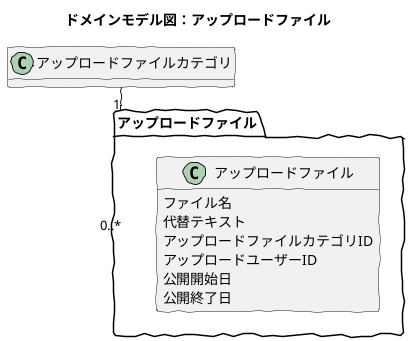 @startuml
skinparam handwritten true
skinparam backgroundColor white
hide method

title ドメインモデル図：アップロードファイル

package アップロードファイル {
	
	class アップロードファイル {
		ファイル名
		代替テキスト
		アップロードファイルカテゴリID
		アップロードユーザーID
		公開開始日
		公開終了日
	}

}

アップロードファイルカテゴリ "1"-down-"0..*" アップロードファイル
@enduml
